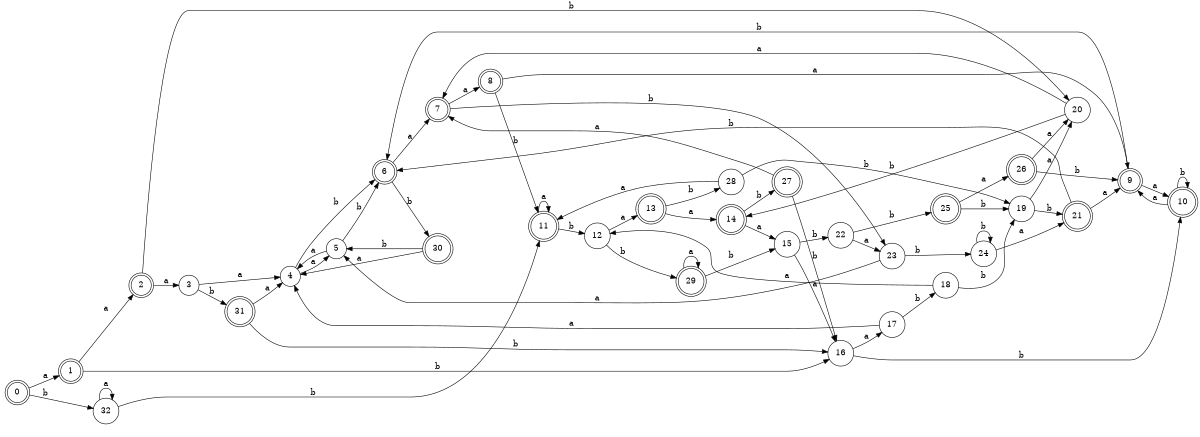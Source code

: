 digraph n27_8 {
__start0 [label="" shape="none"];

rankdir=LR;
size="8,5";

s0 [style="rounded,filled", color="black", fillcolor="white" shape="doublecircle", label="0"];
s1 [style="rounded,filled", color="black", fillcolor="white" shape="doublecircle", label="1"];
s2 [style="rounded,filled", color="black", fillcolor="white" shape="doublecircle", label="2"];
s3 [style="filled", color="black", fillcolor="white" shape="circle", label="3"];
s4 [style="filled", color="black", fillcolor="white" shape="circle", label="4"];
s5 [style="filled", color="black", fillcolor="white" shape="circle", label="5"];
s6 [style="rounded,filled", color="black", fillcolor="white" shape="doublecircle", label="6"];
s7 [style="rounded,filled", color="black", fillcolor="white" shape="doublecircle", label="7"];
s8 [style="rounded,filled", color="black", fillcolor="white" shape="doublecircle", label="8"];
s9 [style="rounded,filled", color="black", fillcolor="white" shape="doublecircle", label="9"];
s10 [style="rounded,filled", color="black", fillcolor="white" shape="doublecircle", label="10"];
s11 [style="rounded,filled", color="black", fillcolor="white" shape="doublecircle", label="11"];
s12 [style="filled", color="black", fillcolor="white" shape="circle", label="12"];
s13 [style="rounded,filled", color="black", fillcolor="white" shape="doublecircle", label="13"];
s14 [style="rounded,filled", color="black", fillcolor="white" shape="doublecircle", label="14"];
s15 [style="filled", color="black", fillcolor="white" shape="circle", label="15"];
s16 [style="filled", color="black", fillcolor="white" shape="circle", label="16"];
s17 [style="filled", color="black", fillcolor="white" shape="circle", label="17"];
s18 [style="filled", color="black", fillcolor="white" shape="circle", label="18"];
s19 [style="filled", color="black", fillcolor="white" shape="circle", label="19"];
s20 [style="filled", color="black", fillcolor="white" shape="circle", label="20"];
s21 [style="rounded,filled", color="black", fillcolor="white" shape="doublecircle", label="21"];
s22 [style="filled", color="black", fillcolor="white" shape="circle", label="22"];
s23 [style="filled", color="black", fillcolor="white" shape="circle", label="23"];
s24 [style="filled", color="black", fillcolor="white" shape="circle", label="24"];
s25 [style="rounded,filled", color="black", fillcolor="white" shape="doublecircle", label="25"];
s26 [style="rounded,filled", color="black", fillcolor="white" shape="doublecircle", label="26"];
s27 [style="rounded,filled", color="black", fillcolor="white" shape="doublecircle", label="27"];
s28 [style="filled", color="black", fillcolor="white" shape="circle", label="28"];
s29 [style="rounded,filled", color="black", fillcolor="white" shape="doublecircle", label="29"];
s30 [style="rounded,filled", color="black", fillcolor="white" shape="doublecircle", label="30"];
s31 [style="rounded,filled", color="black", fillcolor="white" shape="doublecircle", label="31"];
s32 [style="filled", color="black", fillcolor="white" shape="circle", label="32"];
s0 -> s1 [label="a"];
s0 -> s32 [label="b"];
s1 -> s2 [label="a"];
s1 -> s16 [label="b"];
s2 -> s3 [label="a"];
s2 -> s20 [label="b"];
s3 -> s4 [label="a"];
s3 -> s31 [label="b"];
s4 -> s5 [label="a"];
s4 -> s6 [label="b"];
s5 -> s4 [label="a"];
s5 -> s6 [label="b"];
s6 -> s7 [label="a"];
s6 -> s30 [label="b"];
s7 -> s8 [label="a"];
s7 -> s23 [label="b"];
s8 -> s9 [label="a"];
s8 -> s11 [label="b"];
s9 -> s10 [label="a"];
s9 -> s6 [label="b"];
s10 -> s9 [label="a"];
s10 -> s10 [label="b"];
s11 -> s11 [label="a"];
s11 -> s12 [label="b"];
s12 -> s13 [label="a"];
s12 -> s29 [label="b"];
s13 -> s14 [label="a"];
s13 -> s28 [label="b"];
s14 -> s15 [label="a"];
s14 -> s27 [label="b"];
s15 -> s16 [label="a"];
s15 -> s22 [label="b"];
s16 -> s17 [label="a"];
s16 -> s10 [label="b"];
s17 -> s4 [label="a"];
s17 -> s18 [label="b"];
s18 -> s12 [label="a"];
s18 -> s19 [label="b"];
s19 -> s20 [label="a"];
s19 -> s21 [label="b"];
s20 -> s7 [label="a"];
s20 -> s14 [label="b"];
s21 -> s9 [label="a"];
s21 -> s6 [label="b"];
s22 -> s23 [label="a"];
s22 -> s25 [label="b"];
s23 -> s5 [label="a"];
s23 -> s24 [label="b"];
s24 -> s21 [label="a"];
s24 -> s24 [label="b"];
s25 -> s26 [label="a"];
s25 -> s19 [label="b"];
s26 -> s20 [label="a"];
s26 -> s9 [label="b"];
s27 -> s7 [label="a"];
s27 -> s16 [label="b"];
s28 -> s11 [label="a"];
s28 -> s19 [label="b"];
s29 -> s29 [label="a"];
s29 -> s15 [label="b"];
s30 -> s4 [label="a"];
s30 -> s5 [label="b"];
s31 -> s4 [label="a"];
s31 -> s16 [label="b"];
s32 -> s32 [label="a"];
s32 -> s11 [label="b"];

}
